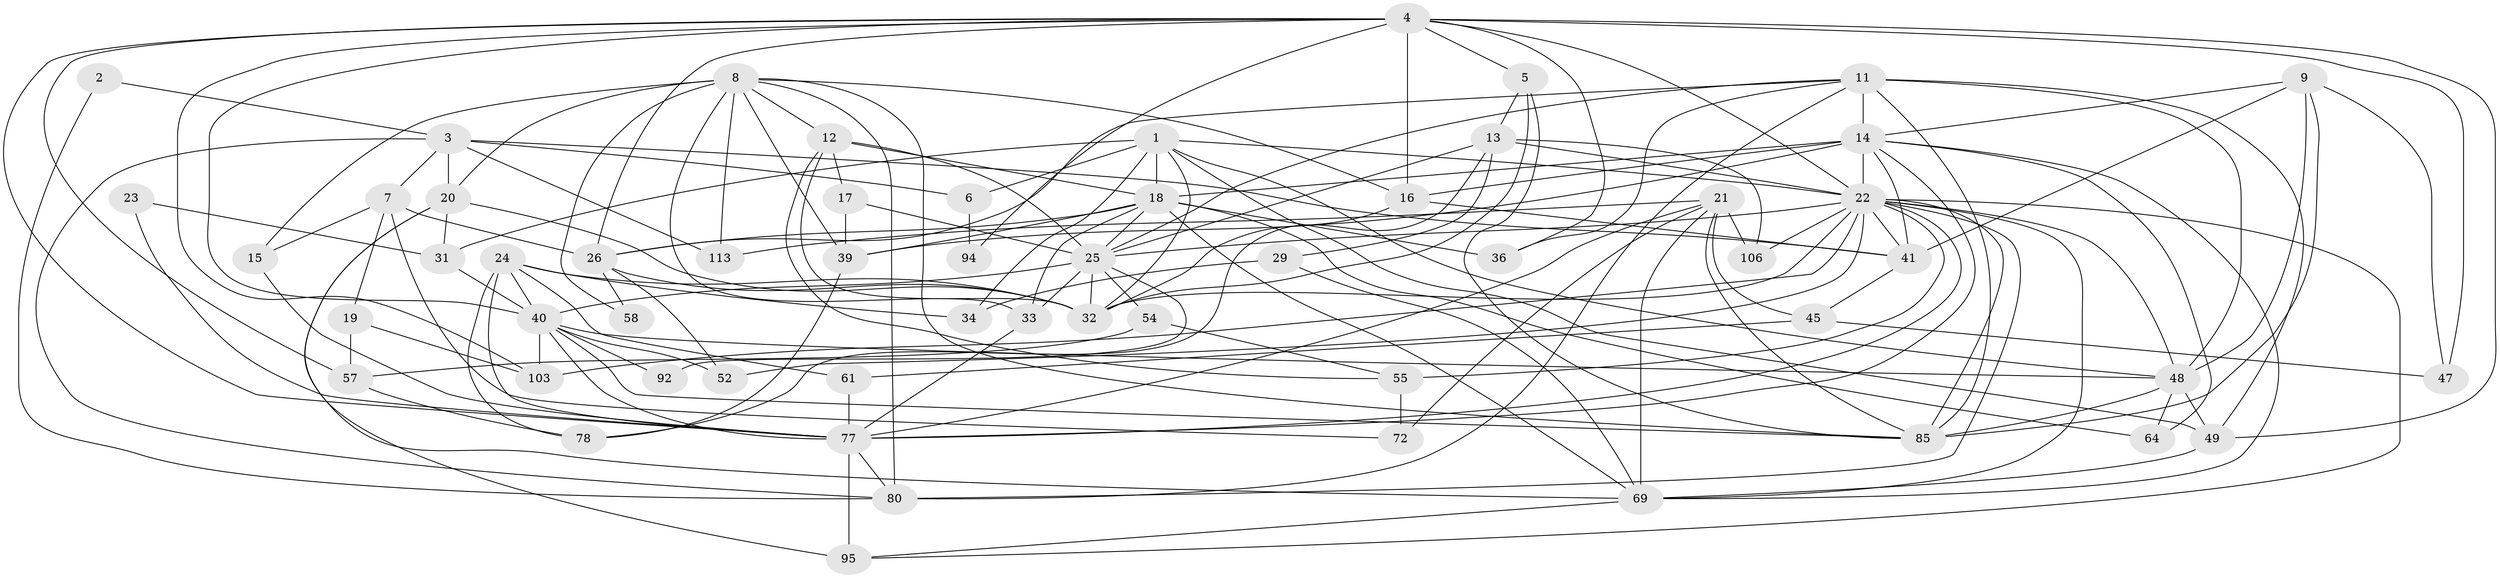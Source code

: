 // original degree distribution, {5: 0.18421052631578946, 2: 0.10526315789473684, 4: 0.2982456140350877, 6: 0.09649122807017543, 3: 0.2807017543859649, 7: 0.02631578947368421, 8: 0.008771929824561403}
// Generated by graph-tools (version 1.1) at 2025/15/03/09/25 04:15:13]
// undirected, 57 vertices, 157 edges
graph export_dot {
graph [start="1"]
  node [color=gray90,style=filled];
  1 [super="+66+35"];
  2;
  3 [super="+10"];
  4 [super="+109+43"];
  5;
  6;
  7;
  8 [super="+30"];
  9 [super="+104"];
  11 [super="+27"];
  12 [super="+91"];
  13 [super="+63"];
  14 [super="+56+38"];
  15;
  16 [super="+105"];
  17;
  18 [super="+79+93"];
  19;
  20 [super="+82"];
  21 [super="+71"];
  22 [super="+44+74+53+65"];
  23;
  24 [super="+28"];
  25 [super="+68+62+42"];
  26 [super="+37"];
  29;
  31;
  32 [super="+75+67"];
  33;
  34;
  36;
  39 [super="+51"];
  40 [super="+59"];
  41 [super="+46"];
  45;
  47;
  48 [super="+76+111+88"];
  49;
  52;
  54;
  55;
  57;
  58;
  61;
  64;
  69 [super="+84"];
  72;
  77 [super="+100"];
  78;
  80 [super="+81"];
  85 [super="+97+89"];
  92;
  94;
  95 [super="+96"];
  103;
  106;
  113;
  1 -- 34;
  1 -- 6 [weight=2];
  1 -- 49;
  1 -- 48;
  1 -- 32;
  1 -- 31;
  1 -- 22;
  1 -- 18;
  2 -- 80;
  2 -- 3;
  3 -- 80;
  3 -- 113;
  3 -- 6;
  3 -- 7;
  3 -- 41;
  3 -- 20;
  4 -- 103;
  4 -- 47;
  4 -- 77;
  4 -- 22 [weight=2];
  4 -- 16;
  4 -- 49;
  4 -- 5;
  4 -- 36;
  4 -- 57;
  4 -- 26;
  4 -- 94;
  4 -- 40;
  5 -- 85;
  5 -- 13;
  5 -- 32;
  6 -- 94;
  7 -- 19;
  7 -- 15;
  7 -- 72;
  7 -- 26;
  8 -- 85;
  8 -- 113;
  8 -- 15;
  8 -- 39;
  8 -- 16;
  8 -- 80;
  8 -- 33;
  8 -- 58;
  8 -- 12;
  8 -- 20;
  9 -- 47;
  9 -- 85;
  9 -- 14;
  9 -- 41;
  9 -- 48;
  11 -- 49;
  11 -- 85;
  11 -- 80;
  11 -- 48 [weight=2];
  11 -- 36;
  11 -- 25;
  11 -- 26;
  11 -- 14;
  12 -- 17;
  12 -- 55;
  12 -- 18;
  12 -- 25;
  12 -- 32;
  13 -- 106;
  13 -- 29;
  13 -- 78;
  13 -- 25;
  13 -- 22;
  14 -- 77;
  14 -- 16 [weight=2];
  14 -- 64;
  14 -- 18;
  14 -- 69;
  14 -- 39;
  14 -- 41;
  14 -- 22 [weight=2];
  15 -- 77;
  16 -- 41;
  16 -- 32;
  17 -- 25;
  17 -- 39;
  18 -- 64;
  18 -- 36;
  18 -- 25;
  18 -- 69;
  18 -- 39;
  18 -- 33;
  18 -- 26;
  19 -- 57;
  19 -- 103;
  20 -- 95;
  20 -- 31;
  20 -- 69;
  20 -- 32;
  21 -- 45;
  21 -- 106;
  21 -- 85;
  21 -- 72;
  21 -- 113;
  21 -- 69;
  21 -- 77;
  22 -- 55;
  22 -- 69 [weight=2];
  22 -- 32;
  22 -- 106 [weight=2];
  22 -- 48;
  22 -- 52;
  22 -- 25 [weight=2];
  22 -- 95;
  22 -- 80;
  22 -- 85;
  22 -- 103;
  22 -- 41;
  22 -- 77;
  23 -- 77;
  23 -- 31;
  24 -- 32;
  24 -- 34;
  24 -- 77;
  24 -- 61;
  24 -- 78;
  24 -- 40;
  25 -- 33;
  25 -- 54 [weight=2];
  25 -- 92;
  25 -- 40;
  25 -- 32 [weight=2];
  26 -- 58 [weight=2];
  26 -- 32;
  26 -- 52;
  29 -- 34;
  29 -- 69;
  31 -- 40;
  33 -- 77;
  39 -- 78;
  40 -- 92;
  40 -- 85;
  40 -- 77;
  40 -- 48;
  40 -- 52;
  40 -- 103;
  41 -- 45;
  45 -- 61;
  45 -- 47;
  48 -- 85 [weight=2];
  48 -- 64;
  48 -- 49;
  49 -- 69;
  54 -- 55;
  54 -- 57;
  55 -- 72;
  57 -- 78;
  61 -- 77;
  69 -- 95;
  77 -- 95 [weight=2];
  77 -- 80;
}
